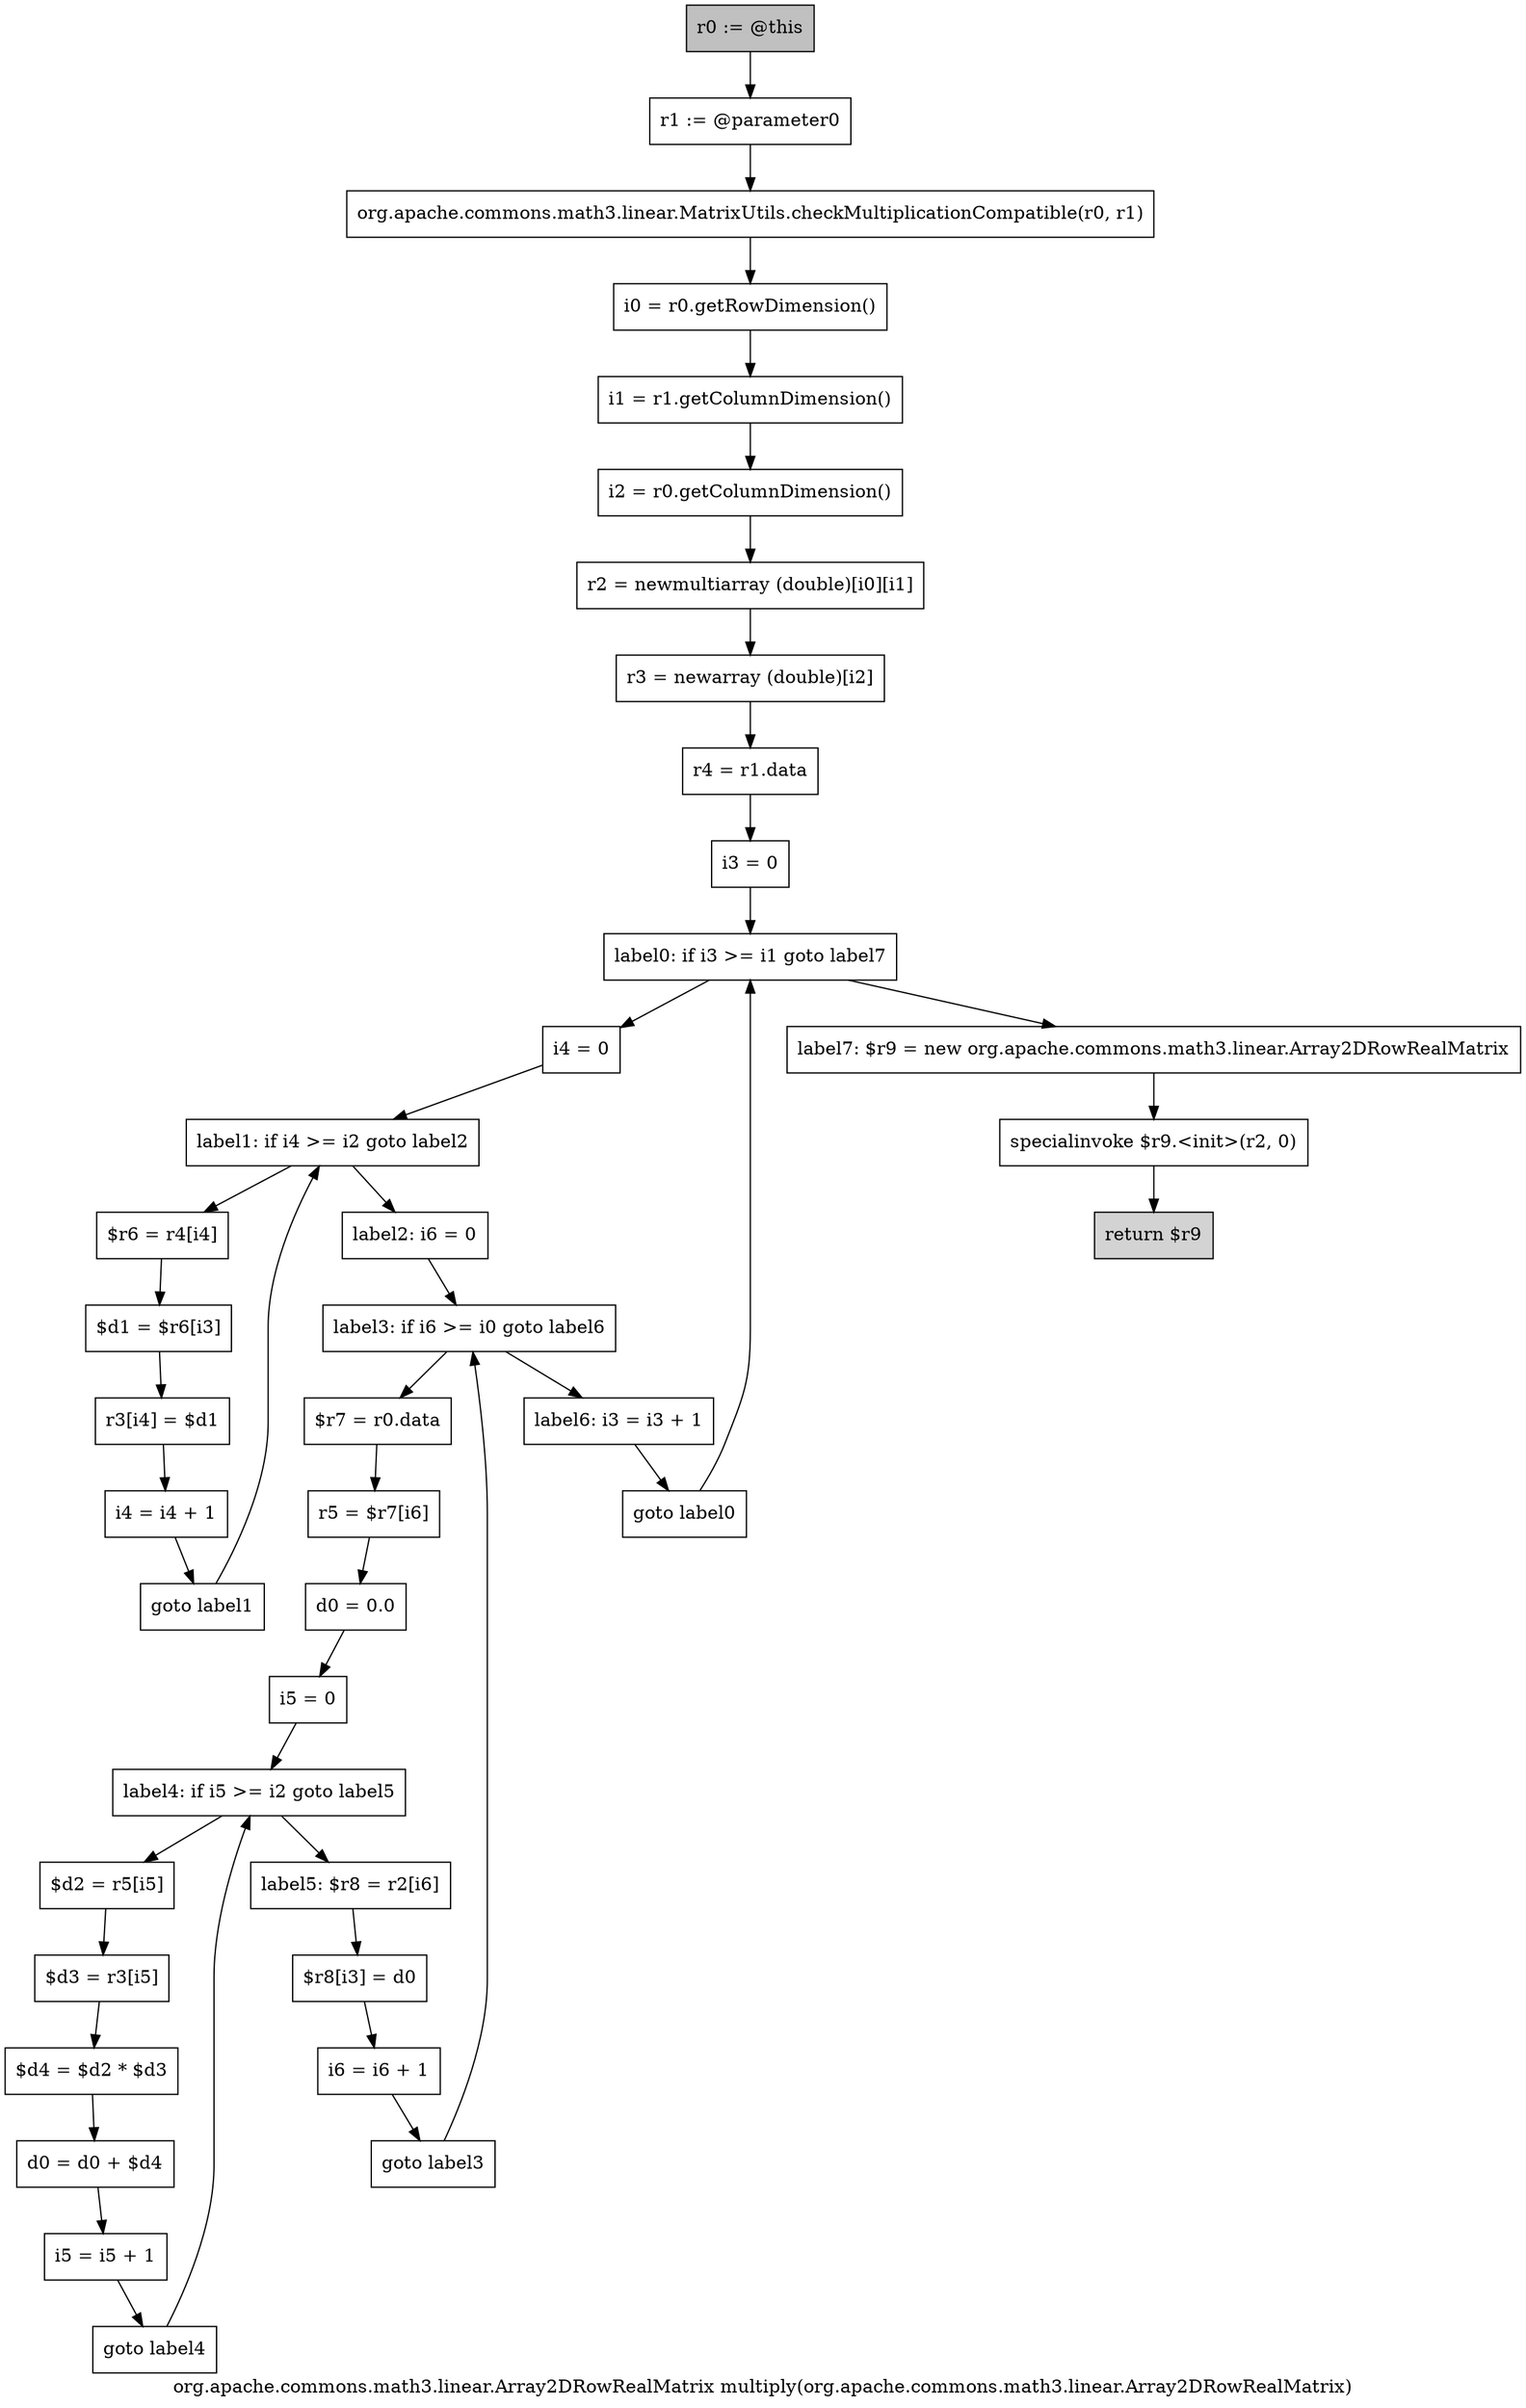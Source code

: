 digraph "org.apache.commons.math3.linear.Array2DRowRealMatrix multiply(org.apache.commons.math3.linear.Array2DRowRealMatrix)" {
    label="org.apache.commons.math3.linear.Array2DRowRealMatrix multiply(org.apache.commons.math3.linear.Array2DRowRealMatrix)";
    node [shape=box];
    "0" [style=filled,fillcolor=gray,label="r0 := @this",];
    "1" [label="r1 := @parameter0",];
    "0"->"1";
    "2" [label="org.apache.commons.math3.linear.MatrixUtils.checkMultiplicationCompatible(r0, r1)",];
    "1"->"2";
    "3" [label="i0 = r0.getRowDimension()",];
    "2"->"3";
    "4" [label="i1 = r1.getColumnDimension()",];
    "3"->"4";
    "5" [label="i2 = r0.getColumnDimension()",];
    "4"->"5";
    "6" [label="r2 = newmultiarray (double)[i0][i1]",];
    "5"->"6";
    "7" [label="r3 = newarray (double)[i2]",];
    "6"->"7";
    "8" [label="r4 = r1.data",];
    "7"->"8";
    "9" [label="i3 = 0",];
    "8"->"9";
    "10" [label="label0: if i3 >= i1 goto label7",];
    "9"->"10";
    "11" [label="i4 = 0",];
    "10"->"11";
    "37" [label="label7: $r9 = new org.apache.commons.math3.linear.Array2DRowRealMatrix",];
    "10"->"37";
    "12" [label="label1: if i4 >= i2 goto label2",];
    "11"->"12";
    "13" [label="$r6 = r4[i4]",];
    "12"->"13";
    "18" [label="label2: i6 = 0",];
    "12"->"18";
    "14" [label="$d1 = $r6[i3]",];
    "13"->"14";
    "15" [label="r3[i4] = $d1",];
    "14"->"15";
    "16" [label="i4 = i4 + 1",];
    "15"->"16";
    "17" [label="goto label1",];
    "16"->"17";
    "17"->"12";
    "19" [label="label3: if i6 >= i0 goto label6",];
    "18"->"19";
    "20" [label="$r7 = r0.data",];
    "19"->"20";
    "35" [label="label6: i3 = i3 + 1",];
    "19"->"35";
    "21" [label="r5 = $r7[i6]",];
    "20"->"21";
    "22" [label="d0 = 0.0",];
    "21"->"22";
    "23" [label="i5 = 0",];
    "22"->"23";
    "24" [label="label4: if i5 >= i2 goto label5",];
    "23"->"24";
    "25" [label="$d2 = r5[i5]",];
    "24"->"25";
    "31" [label="label5: $r8 = r2[i6]",];
    "24"->"31";
    "26" [label="$d3 = r3[i5]",];
    "25"->"26";
    "27" [label="$d4 = $d2 * $d3",];
    "26"->"27";
    "28" [label="d0 = d0 + $d4",];
    "27"->"28";
    "29" [label="i5 = i5 + 1",];
    "28"->"29";
    "30" [label="goto label4",];
    "29"->"30";
    "30"->"24";
    "32" [label="$r8[i3] = d0",];
    "31"->"32";
    "33" [label="i6 = i6 + 1",];
    "32"->"33";
    "34" [label="goto label3",];
    "33"->"34";
    "34"->"19";
    "36" [label="goto label0",];
    "35"->"36";
    "36"->"10";
    "38" [label="specialinvoke $r9.<init>(r2, 0)",];
    "37"->"38";
    "39" [style=filled,fillcolor=lightgray,label="return $r9",];
    "38"->"39";
}
